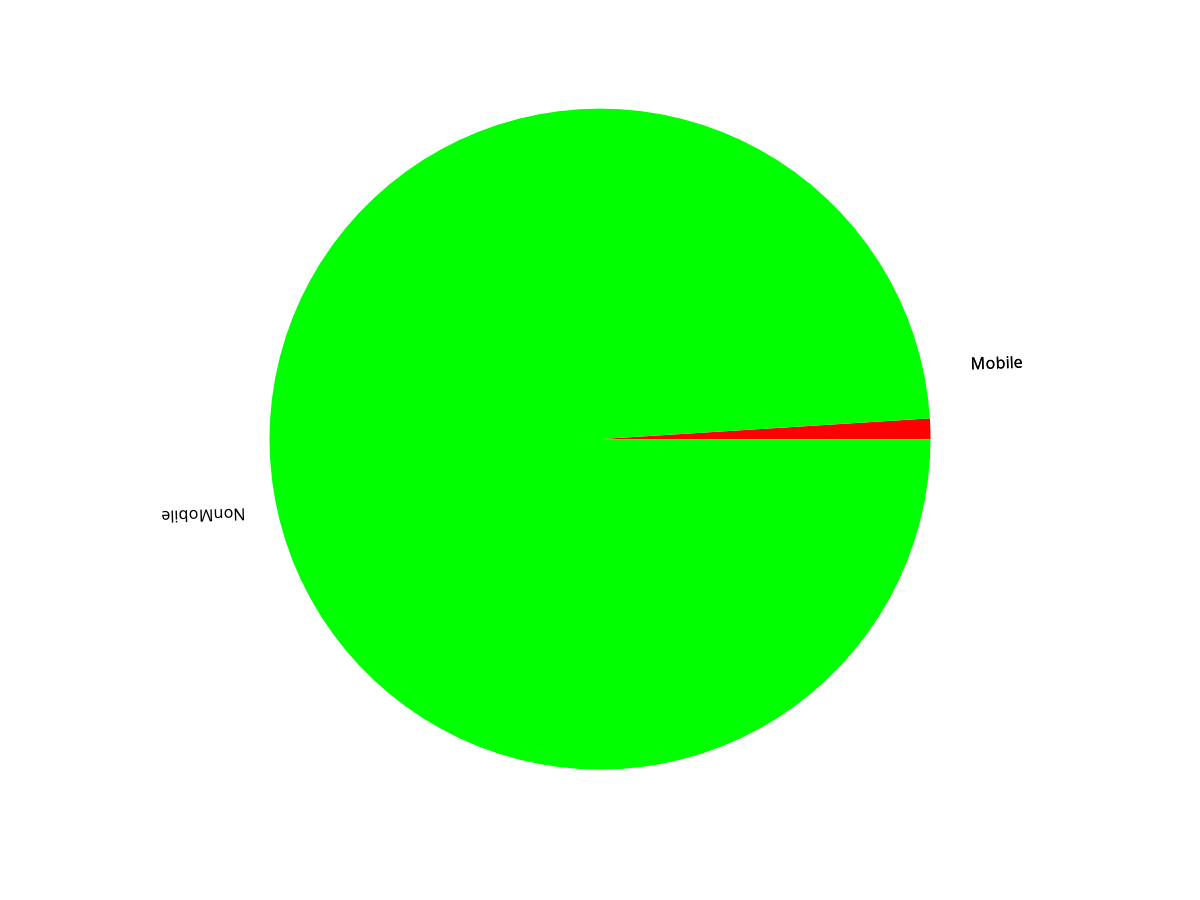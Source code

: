 
reset
set term png    #terminal and output file
set output "pie-2009.png"
set size square    #square size
set isosample 50,50    #samples
set parametric    #parametric mode on
set xrange [-1:1]    #x,y,v range
set yrange [-1:1]
set vrange [0:1]
unset border    #no border, tics and colorbox
unset xtics
unset ytics
unset colorbox
set view map    #the view point
set palette defined(0 "red",1 "green",2 "blue",\
    3 "yellow",4 "cyan",5 "brown",6 "greenyellow",\
    7 "gray",8"bisque",9"violet",10"black")
#The color palette
set cbrange [0:10]
set multiplot    #multiplot mode
set urange [0.000000*2*pi:0.010000*2*pi]
set label 1 center "Mobile" at 1.199507,0.231411 rotate   by 0.031416*180/pi
splot cos(u)*v,sin(u)*v,0.000000 w pm3d   notitle
set urange [0.010000*2*pi:1.000000*2*pi]
set label 2 center "NonMobile" at -1.199507,-0.231411 rotate   by 3.173009*180/pi
splot cos(u)*v,sin(u)*v,1.000000 w pm3d   notitle
unset multiplot
